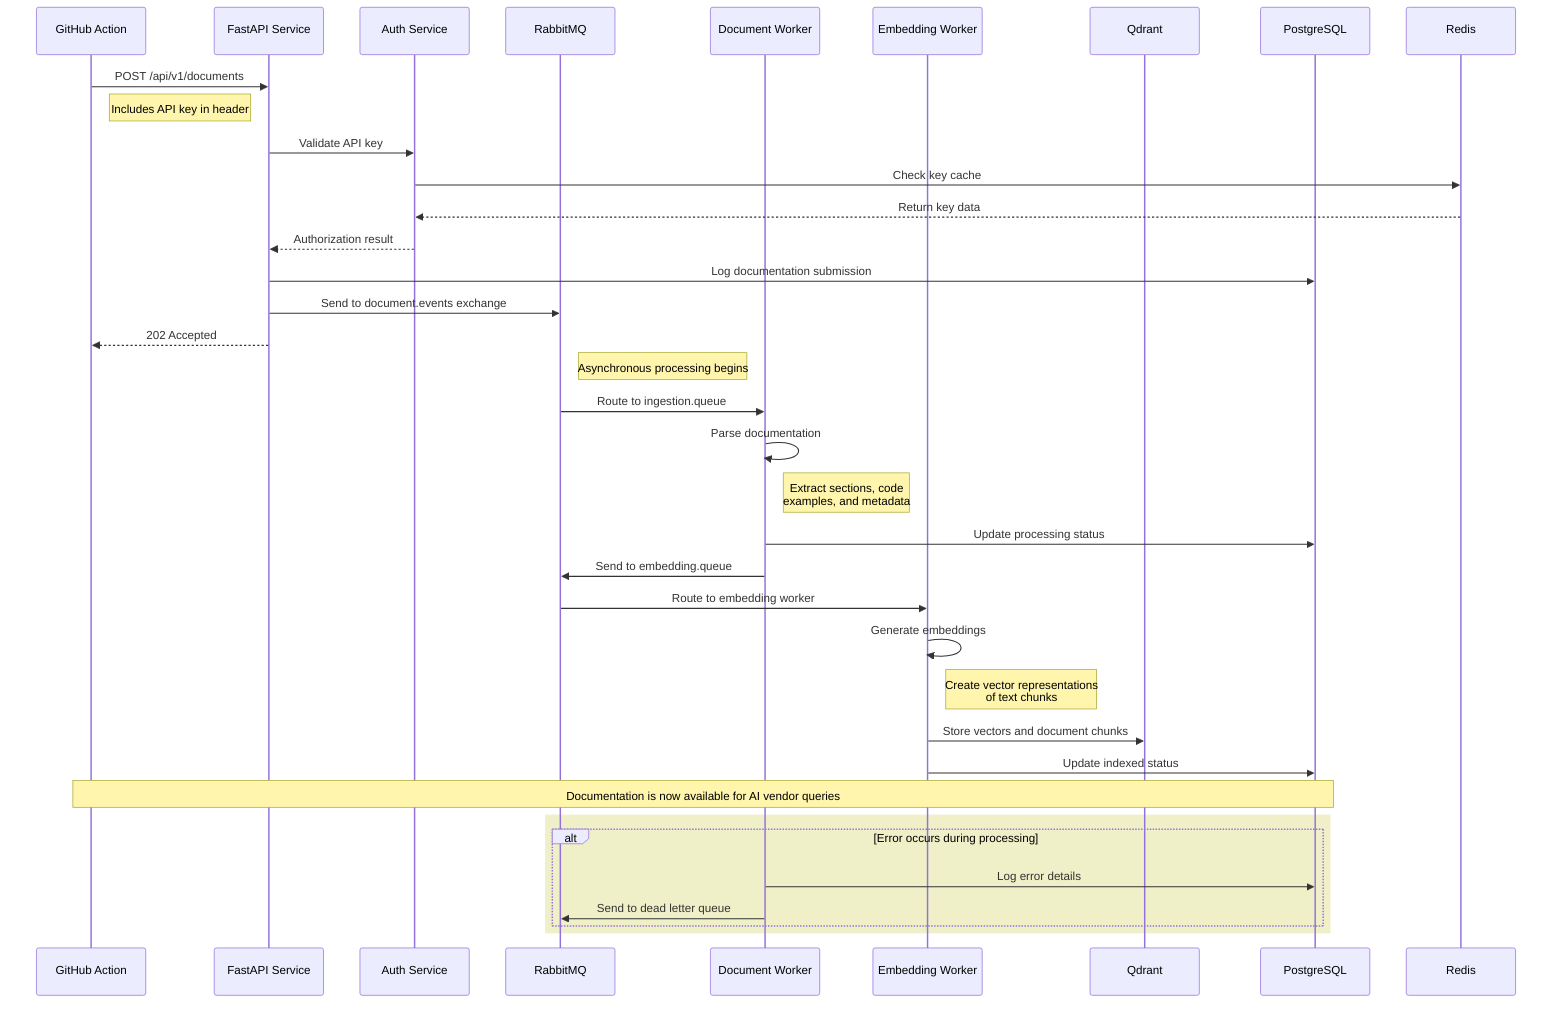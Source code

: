 sequenceDiagram
    participant GHA as GitHub Action
    participant API as FastAPI Service
    participant AUTH as Auth Service
    participant RMQ as RabbitMQ
    participant DW as Document Worker
    participant EW as Embedding Worker
    participant QD as Qdrant
    participant PG as PostgreSQL
    participant RED as Redis
    
    GHA->>API: POST /api/v1/documents
    Note right of GHA: Includes API key in header
    
    API->>AUTH: Validate API key
    AUTH->>RED: Check key cache
    RED-->>AUTH: Return key data
    AUTH-->>API: Authorization result
    
    API->>PG: Log documentation submission
    API->>RMQ: Send to document.events exchange
    API-->>GHA: 202 Accepted
    
    Note right of RMQ: Asynchronous processing begins
    
    RMQ->>DW: Route to ingestion.queue
    DW->>DW: Parse documentation
    Note right of DW: Extract sections, code<br/>examples, and metadata
    DW->>PG: Update processing status
    DW->>RMQ: Send to embedding.queue
    
    RMQ->>EW: Route to embedding worker
    EW->>EW: Generate embeddings
    Note right of EW: Create vector representations<br/>of text chunks
    EW->>QD: Store vectors and document chunks
    EW->>PG: Update indexed status
    
    Note over GHA,PG: Documentation is now available for AI vendor queries
    
    rect rgb(240, 240, 200)
    alt Error occurs during processing
        DW->>PG: Log error details
        DW->>RMQ: Send to dead letter queue
    end
    end
